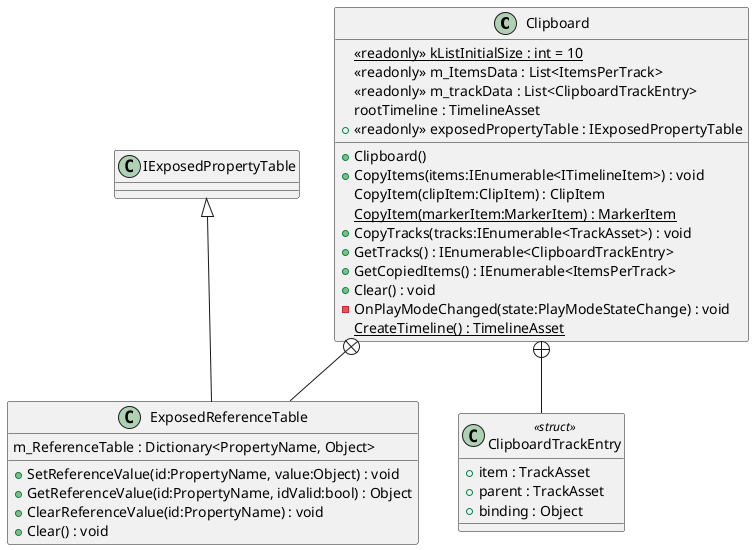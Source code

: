 @startuml
class Clipboard {
    {static} <<readonly>> kListInitialSize : int = 10
    <<readonly>> m_ItemsData : List<ItemsPerTrack>
    <<readonly>> m_trackData : List<ClipboardTrackEntry>
    rootTimeline : TimelineAsset
    + <<readonly>> exposedPropertyTable : IExposedPropertyTable
    + Clipboard()
    + CopyItems(items:IEnumerable<ITimelineItem>) : void
    CopyItem(clipItem:ClipItem) : ClipItem
    {static} CopyItem(markerItem:MarkerItem) : MarkerItem
    + CopyTracks(tracks:IEnumerable<TrackAsset>) : void
    + GetTracks() : IEnumerable<ClipboardTrackEntry>
    + GetCopiedItems() : IEnumerable<ItemsPerTrack>
    + Clear() : void
    - OnPlayModeChanged(state:PlayModeStateChange) : void
    {static} CreateTimeline() : TimelineAsset
}
class ExposedReferenceTable {
    m_ReferenceTable : Dictionary<PropertyName, Object>
    + SetReferenceValue(id:PropertyName, value:Object) : void
    + GetReferenceValue(id:PropertyName, idValid:bool) : Object
    + ClearReferenceValue(id:PropertyName) : void
    + Clear() : void
}
class ClipboardTrackEntry <<struct>> {
    + item : TrackAsset
    + parent : TrackAsset
    + binding : Object
}
Clipboard +-- ExposedReferenceTable
IExposedPropertyTable <|-- ExposedReferenceTable
Clipboard +-- ClipboardTrackEntry
@enduml
